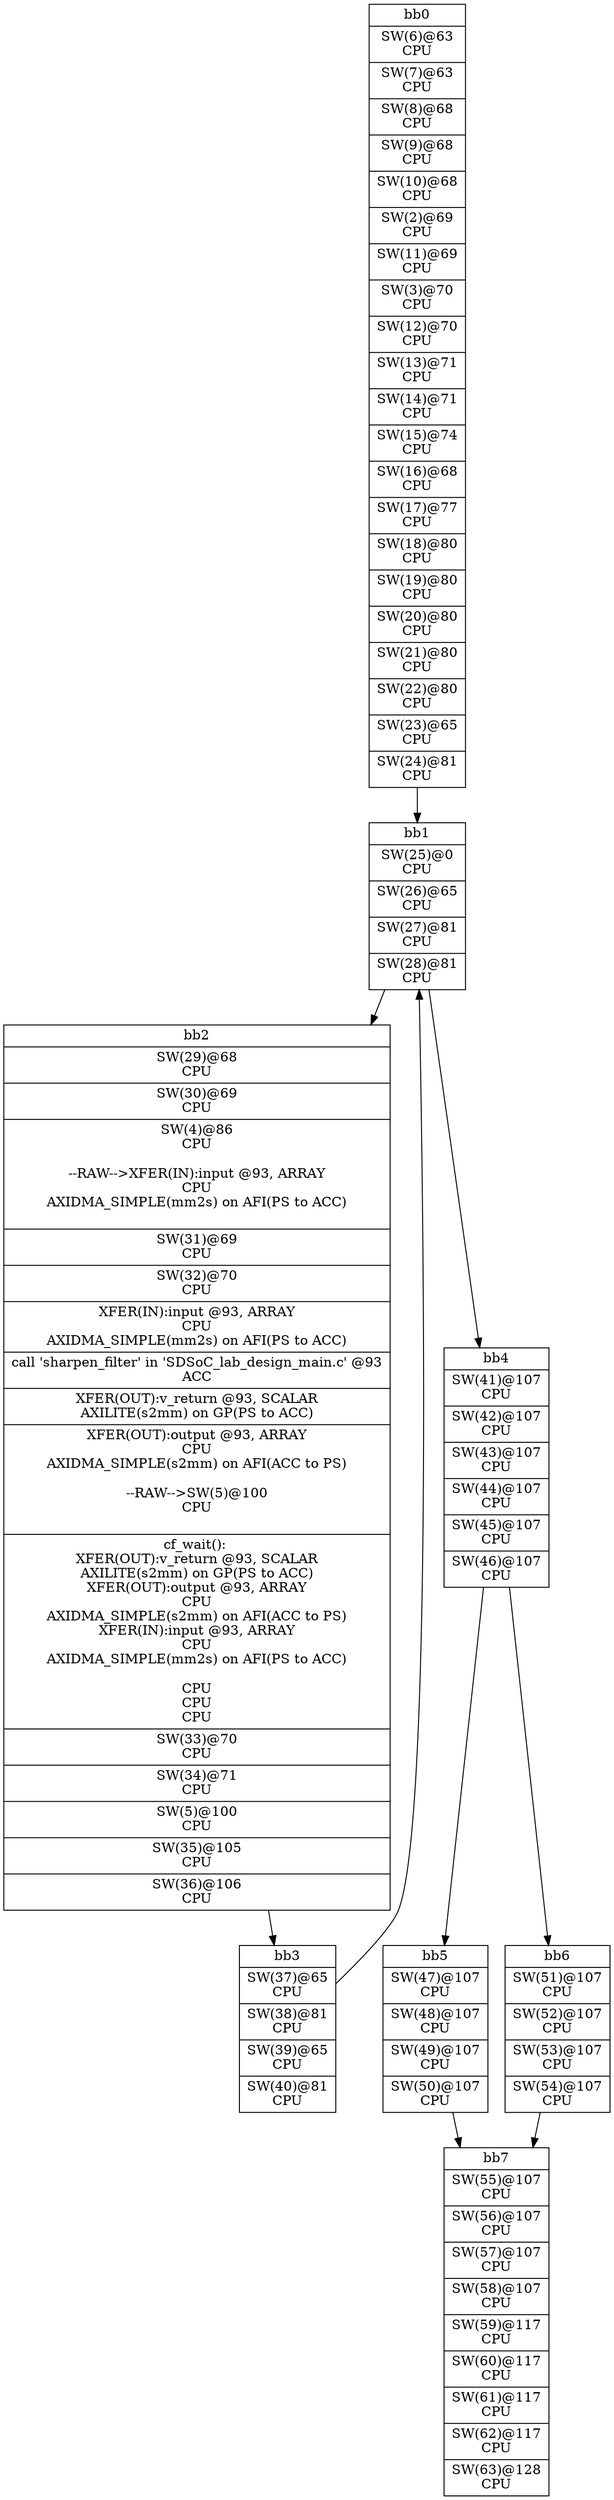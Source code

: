 digraph CDFG {
node [shape=record];
bb0 [shape=record, label = "{bb0|<x0000000000CACF20>SW(6)@63\nCPU\n|<x0000000000CACC60>SW(7)@63\nCPU\n|<x0000000000CACBB0>SW(8)@68\nCPU\n|<x0000000000CACB00>SW(9)@68\nCPU\n|<x0000000000CACA50>SW(10)@68\nCPU\n|<x0000000000CAD290>SW(2)@69\nCPU\n|<x0000000000CAC9A0>SW(11)@69\nCPU\n|<x0000000000CAD1E0>SW(3)@70\nCPU\n|<x0000000000CAC8F0>SW(12)@70\nCPU\n|<x0000000000CAC790>SW(13)@71\nCPU\n|<x0000000000CAC6E0>SW(14)@71\nCPU\n|<x0000000000CAC630>SW(15)@74\nCPU\n|<x0000000000CAC580>SW(16)@68\nCPU\n|<x0000000000CAC210>SW(17)@77\nCPU\n|<x0000000000CAC160>SW(18)@80\nCPU\n|<x0000000000CAC0B0>SW(19)@80\nCPU\n|<x0000000000CABF50>SW(20)@80\nCPU\n|<x0000000000CABEA0>SW(21)@80\nCPU\n|<x0000000000CABDF0>SW(22)@80\nCPU\n|<x0000000000CABC90>SW(23)@65\nCPU\n|<x0000000000CABBE0>SW(24)@81\nCPU\n}"];
bb1 [shape=record, label = "{bb1|<x0000000000CABB30>SW(25)@0\nCPU\n|<x0000000000CABA80>SW(26)@65\nCPU\n|<x0000000000CAB7C0>SW(27)@81\nCPU\n|<x0000000000CAB710>SW(28)@81\nCPU\n}"];
bb2 [shape=record, label = "{bb2|<x0000000000CAB660>SW(29)@68\nCPU\n|<x0000000000CAD3F0>SW(30)@69\nCPU\n|<x0000000000CAD130>SW(4)@86\nCPU\n\n--RAW--\>XFER(IN):input @93, ARRAY\nCPU\nAXIDMA_SIMPLE(mm2s) on AFI(PS to ACC)\n\n|<x0000000000C97150>SW(31)@69\nCPU\n|<x0000000000C97990>SW(32)@70\nCPU\n|<x0000000000ED5420>XFER(IN):input @93, ARRAY\nCPU\nAXIDMA_SIMPLE(mm2s) on AFI(PS to ACC)\n|<x0000000001426C10>call 'sharpen_filter' in 'SDSoC_lab_design_main.c' @93\nACC\n|<x0000000000ED55A0>XFER(OUT):v_return @93, SCALAR\nAXILITE(s2mm) on GP(PS to ACC)\n|<x0000000000ED54E0>XFER(OUT):output @93, ARRAY\nCPU\nAXIDMA_SIMPLE(s2mm) on AFI(ACC to PS)\n\n--RAW--\>SW(5)@100\nCPU\n\n|<x0000000000CACE70>cf_wait(): \nXFER(OUT):v_return @93, SCALAR\nAXILITE(s2mm) on GP(PS to ACC)\nXFER(OUT):output @93, ARRAY\nCPU\nAXIDMA_SIMPLE(s2mm) on AFI(ACC to PS)\nXFER(IN):input @93, ARRAY\nCPU\nAXIDMA_SIMPLE(mm2s) on AFI(PS to ACC)\n\nCPU\nCPU\nCPU\n|<x0000000000C97A40>SW(33)@70\nCPU\n|<x0000000000C97830>SW(34)@71\nCPU\n|<x0000000000CAD080>SW(5)@100\nCPU\n|<x0000000000C978E0>SW(35)@105\nCPU\n|<x0000000000C97620>SW(36)@106\nCPU\n}"];
bb3 [shape=record, label = "{bb3|<x0000000000C974C0>SW(37)@65\nCPU\n|<x0000000000C97410>SW(38)@81\nCPU\n|<x0000000000C97360>SW(39)@65\nCPU\n|<x0000000000C972B0>SW(40)@81\nCPU\n}"];
bb4 [shape=record, label = "{bb4|<x0000000000C97570>SW(41)@107\nCPU\n|<x0000000000C97200>SW(42)@107\nCPU\n|<x0000000000C96FF0>SW(43)@107\nCPU\n|<x0000000000C96F40>SW(44)@107\nCPU\n|<x0000000000C96E90>SW(45)@107\nCPU\n|<x0000000000C96DE0>SW(46)@107\nCPU\n}"];
bb5 [shape=record, label = "{bb5|<x0000000000C96A70>SW(47)@107\nCPU\n|<x0000000000C969C0>SW(48)@107\nCPU\n|<x0000000000C96910>SW(49)@107\nCPU\n|<x0000000000C967B0>SW(50)@107\nCPU\n}"];
bb6 [shape=record, label = "{bb6|<x0000000000C96700>SW(51)@107\nCPU\n|<x0000000000C96650>SW(52)@107\nCPU\n|<x0000000000C964F0>SW(53)@107\nCPU\n|<x0000000000C96440>SW(54)@107\nCPU\n}"];
bb7 [shape=record, label = "{bb7|<x0000000000C96390>SW(55)@107\nCPU\n|<x0000000000C962E0>SW(56)@107\nCPU\n|<x0000000000C96020>SW(57)@107\nCPU\n|<x0000000000C95F70>SW(58)@107\nCPU\n|<x0000000000C95EC0>SW(59)@117\nCPU\n|<x0000000000C95C00>SW(60)@117\nCPU\n|<x0000000000C8B700>SW(61)@117\nCPU\n|<x0000000000C8B2E0>SW(62)@117\nCPU\n|<x0000000000C8B230>SW(63)@128\nCPU\n}"];
bb0 -> bb1
bb1 -> bb4
bb1 -> bb2
bb2 -> bb3
bb3 -> bb1
bb4 -> bb5
bb4 -> bb6
bb5 -> bb7
bb6 -> bb7
}
